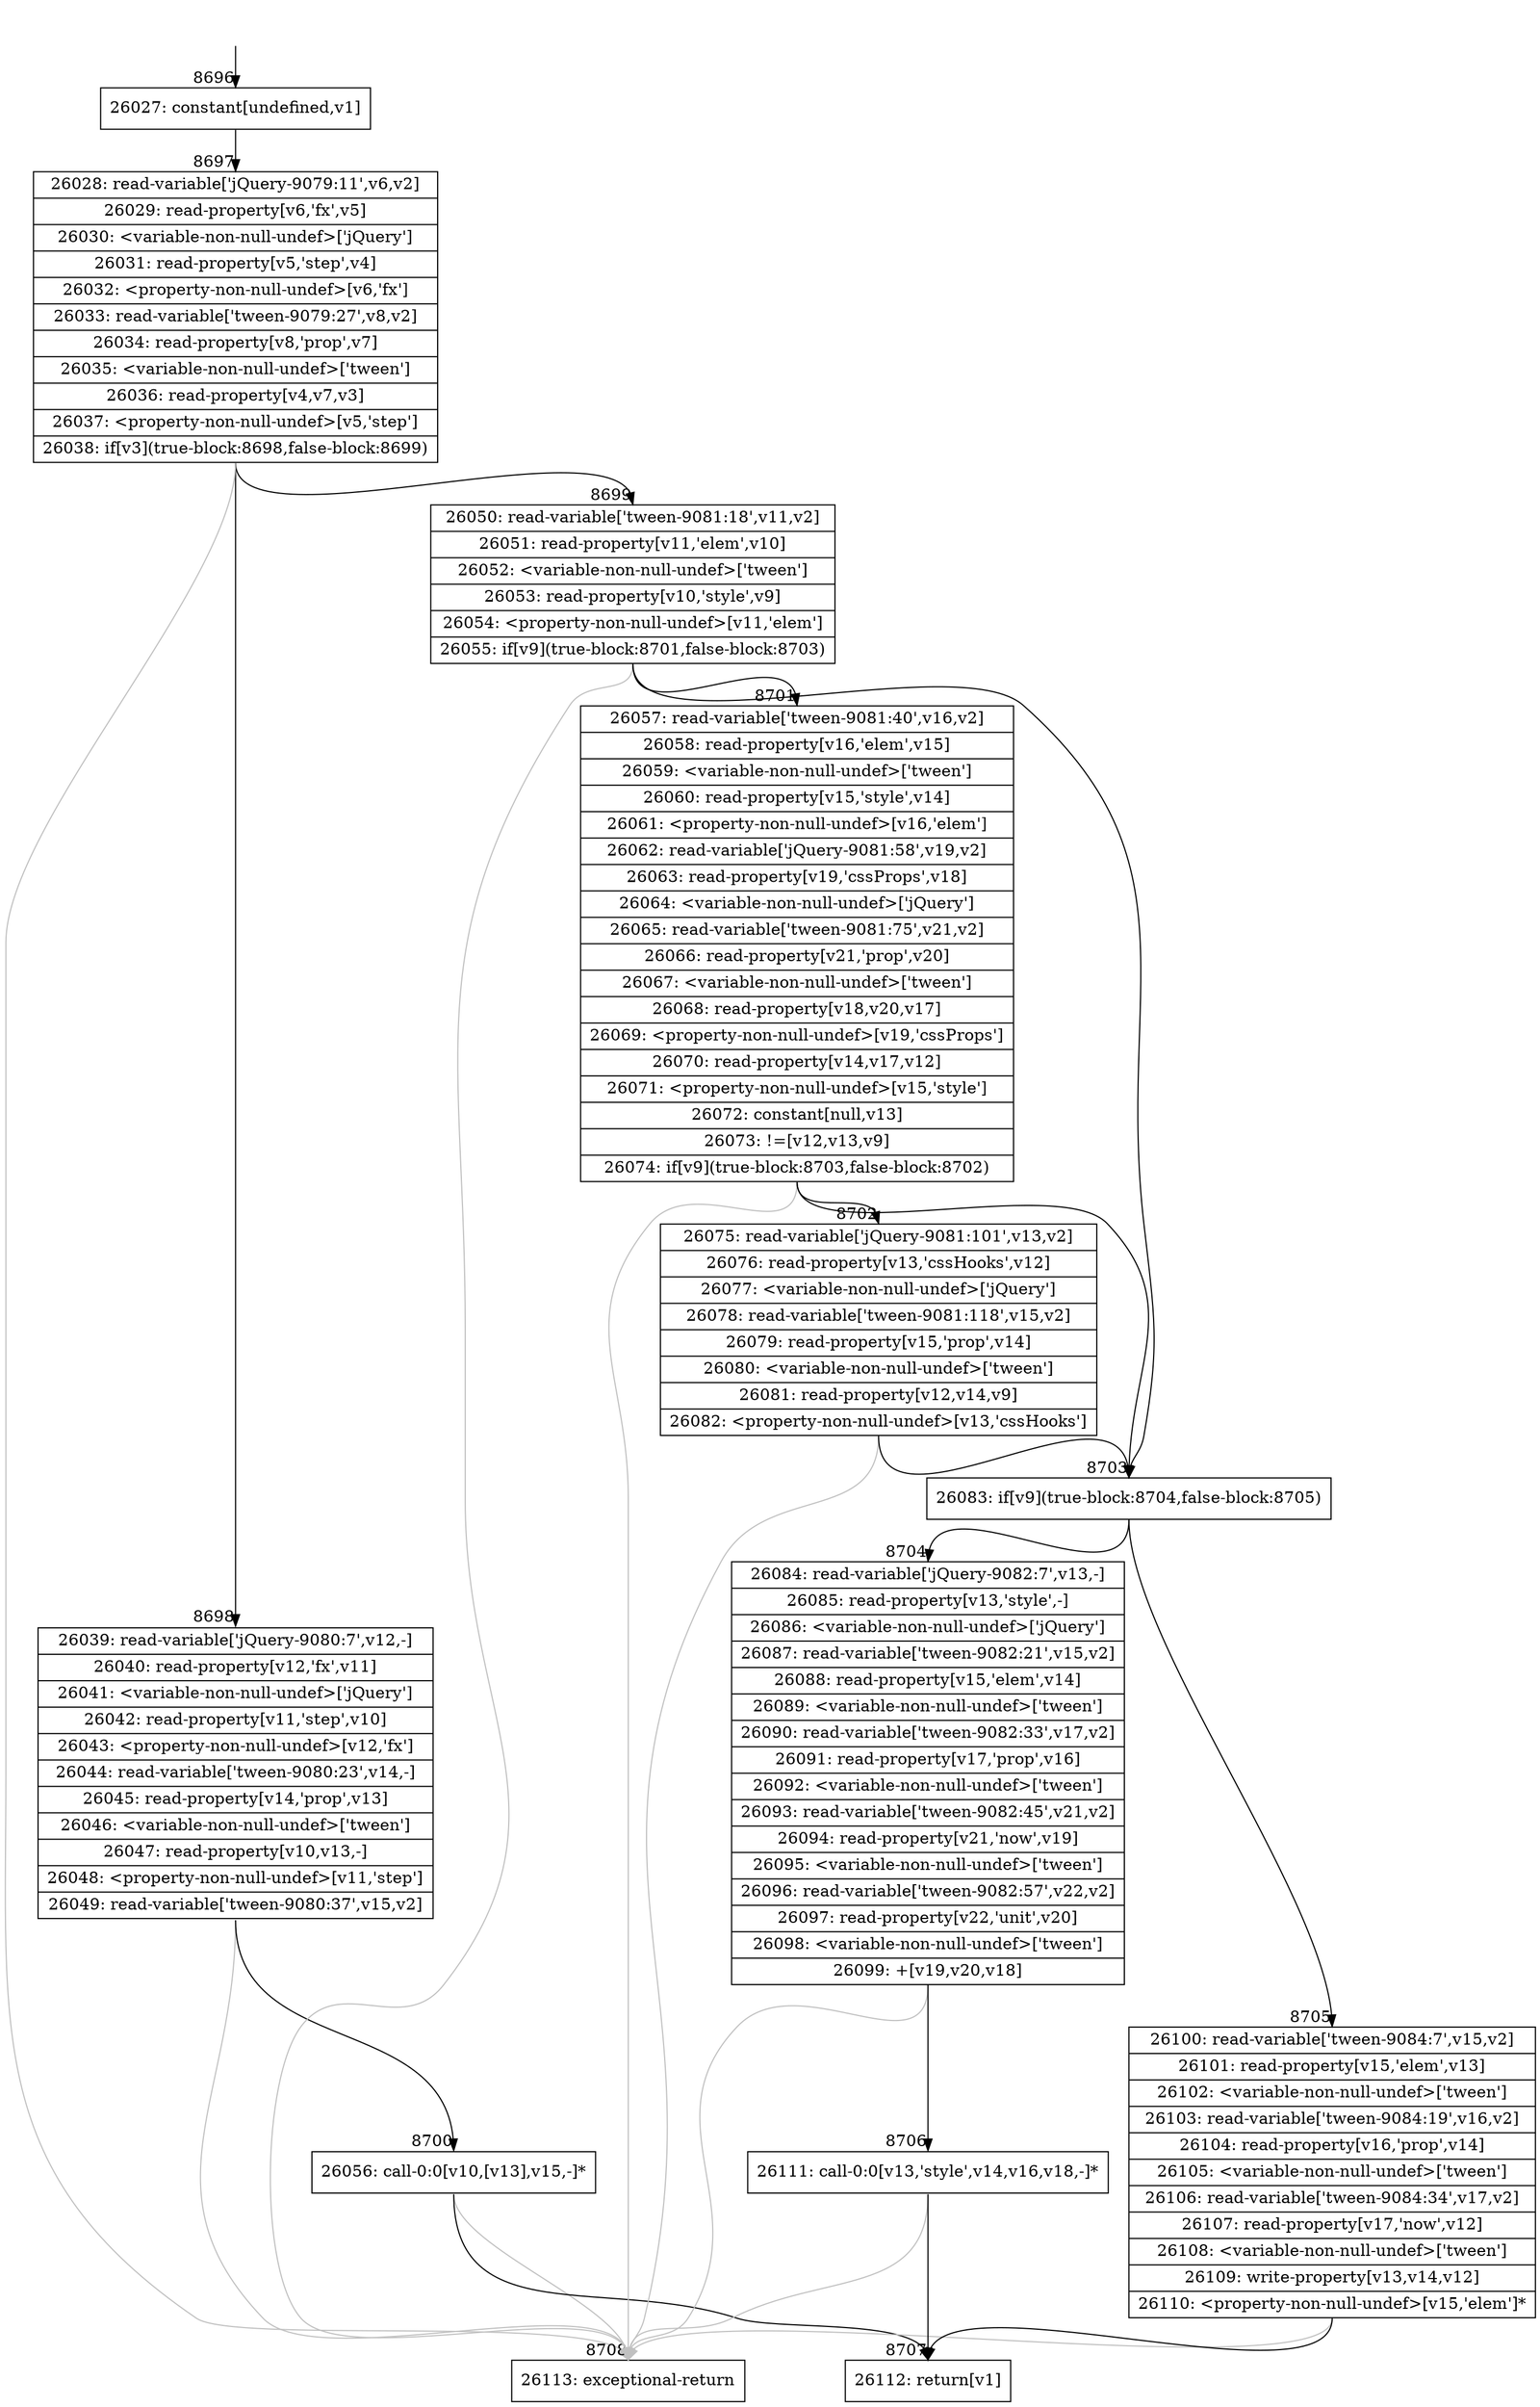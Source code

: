 digraph {
rankdir="TD"
BB_entry538[shape=none,label=""];
BB_entry538 -> BB8696 [tailport=s, headport=n, headlabel="    8696"]
BB8696 [shape=record label="{26027: constant[undefined,v1]}" ] 
BB8696 -> BB8697 [tailport=s, headport=n, headlabel="      8697"]
BB8697 [shape=record label="{26028: read-variable['jQuery-9079:11',v6,v2]|26029: read-property[v6,'fx',v5]|26030: \<variable-non-null-undef\>['jQuery']|26031: read-property[v5,'step',v4]|26032: \<property-non-null-undef\>[v6,'fx']|26033: read-variable['tween-9079:27',v8,v2]|26034: read-property[v8,'prop',v7]|26035: \<variable-non-null-undef\>['tween']|26036: read-property[v4,v7,v3]|26037: \<property-non-null-undef\>[v5,'step']|26038: if[v3](true-block:8698,false-block:8699)}" ] 
BB8697 -> BB8698 [tailport=s, headport=n, headlabel="      8698"]
BB8697 -> BB8699 [tailport=s, headport=n, headlabel="      8699"]
BB8697 -> BB8708 [tailport=s, headport=n, color=gray, headlabel="      8708"]
BB8698 [shape=record label="{26039: read-variable['jQuery-9080:7',v12,-]|26040: read-property[v12,'fx',v11]|26041: \<variable-non-null-undef\>['jQuery']|26042: read-property[v11,'step',v10]|26043: \<property-non-null-undef\>[v12,'fx']|26044: read-variable['tween-9080:23',v14,-]|26045: read-property[v14,'prop',v13]|26046: \<variable-non-null-undef\>['tween']|26047: read-property[v10,v13,-]|26048: \<property-non-null-undef\>[v11,'step']|26049: read-variable['tween-9080:37',v15,v2]}" ] 
BB8698 -> BB8700 [tailport=s, headport=n, headlabel="      8700"]
BB8698 -> BB8708 [tailport=s, headport=n, color=gray]
BB8699 [shape=record label="{26050: read-variable['tween-9081:18',v11,v2]|26051: read-property[v11,'elem',v10]|26052: \<variable-non-null-undef\>['tween']|26053: read-property[v10,'style',v9]|26054: \<property-non-null-undef\>[v11,'elem']|26055: if[v9](true-block:8701,false-block:8703)}" ] 
BB8699 -> BB8703 [tailport=s, headport=n, headlabel="      8703"]
BB8699 -> BB8701 [tailport=s, headport=n, headlabel="      8701"]
BB8699 -> BB8708 [tailport=s, headport=n, color=gray]
BB8700 [shape=record label="{26056: call-0:0[v10,[v13],v15,-]*}" ] 
BB8700 -> BB8707 [tailport=s, headport=n, headlabel="      8707"]
BB8700 -> BB8708 [tailport=s, headport=n, color=gray]
BB8701 [shape=record label="{26057: read-variable['tween-9081:40',v16,v2]|26058: read-property[v16,'elem',v15]|26059: \<variable-non-null-undef\>['tween']|26060: read-property[v15,'style',v14]|26061: \<property-non-null-undef\>[v16,'elem']|26062: read-variable['jQuery-9081:58',v19,v2]|26063: read-property[v19,'cssProps',v18]|26064: \<variable-non-null-undef\>['jQuery']|26065: read-variable['tween-9081:75',v21,v2]|26066: read-property[v21,'prop',v20]|26067: \<variable-non-null-undef\>['tween']|26068: read-property[v18,v20,v17]|26069: \<property-non-null-undef\>[v19,'cssProps']|26070: read-property[v14,v17,v12]|26071: \<property-non-null-undef\>[v15,'style']|26072: constant[null,v13]|26073: !=[v12,v13,v9]|26074: if[v9](true-block:8703,false-block:8702)}" ] 
BB8701 -> BB8703 [tailport=s, headport=n]
BB8701 -> BB8702 [tailport=s, headport=n, headlabel="      8702"]
BB8701 -> BB8708 [tailport=s, headport=n, color=gray]
BB8702 [shape=record label="{26075: read-variable['jQuery-9081:101',v13,v2]|26076: read-property[v13,'cssHooks',v12]|26077: \<variable-non-null-undef\>['jQuery']|26078: read-variable['tween-9081:118',v15,v2]|26079: read-property[v15,'prop',v14]|26080: \<variable-non-null-undef\>['tween']|26081: read-property[v12,v14,v9]|26082: \<property-non-null-undef\>[v13,'cssHooks']}" ] 
BB8702 -> BB8703 [tailport=s, headport=n]
BB8702 -> BB8708 [tailport=s, headport=n, color=gray]
BB8703 [shape=record label="{26083: if[v9](true-block:8704,false-block:8705)}" ] 
BB8703 -> BB8704 [tailport=s, headport=n, headlabel="      8704"]
BB8703 -> BB8705 [tailport=s, headport=n, headlabel="      8705"]
BB8704 [shape=record label="{26084: read-variable['jQuery-9082:7',v13,-]|26085: read-property[v13,'style',-]|26086: \<variable-non-null-undef\>['jQuery']|26087: read-variable['tween-9082:21',v15,v2]|26088: read-property[v15,'elem',v14]|26089: \<variable-non-null-undef\>['tween']|26090: read-variable['tween-9082:33',v17,v2]|26091: read-property[v17,'prop',v16]|26092: \<variable-non-null-undef\>['tween']|26093: read-variable['tween-9082:45',v21,v2]|26094: read-property[v21,'now',v19]|26095: \<variable-non-null-undef\>['tween']|26096: read-variable['tween-9082:57',v22,v2]|26097: read-property[v22,'unit',v20]|26098: \<variable-non-null-undef\>['tween']|26099: +[v19,v20,v18]}" ] 
BB8704 -> BB8706 [tailport=s, headport=n, headlabel="      8706"]
BB8704 -> BB8708 [tailport=s, headport=n, color=gray]
BB8705 [shape=record label="{26100: read-variable['tween-9084:7',v15,v2]|26101: read-property[v15,'elem',v13]|26102: \<variable-non-null-undef\>['tween']|26103: read-variable['tween-9084:19',v16,v2]|26104: read-property[v16,'prop',v14]|26105: \<variable-non-null-undef\>['tween']|26106: read-variable['tween-9084:34',v17,v2]|26107: read-property[v17,'now',v12]|26108: \<variable-non-null-undef\>['tween']|26109: write-property[v13,v14,v12]|26110: \<property-non-null-undef\>[v15,'elem']*}" ] 
BB8705 -> BB8707 [tailport=s, headport=n]
BB8705 -> BB8708 [tailport=s, headport=n, color=gray]
BB8706 [shape=record label="{26111: call-0:0[v13,'style',v14,v16,v18,-]*}" ] 
BB8706 -> BB8707 [tailport=s, headport=n]
BB8706 -> BB8708 [tailport=s, headport=n, color=gray]
BB8707 [shape=record label="{26112: return[v1]}" ] 
BB8708 [shape=record label="{26113: exceptional-return}" ] 
}
